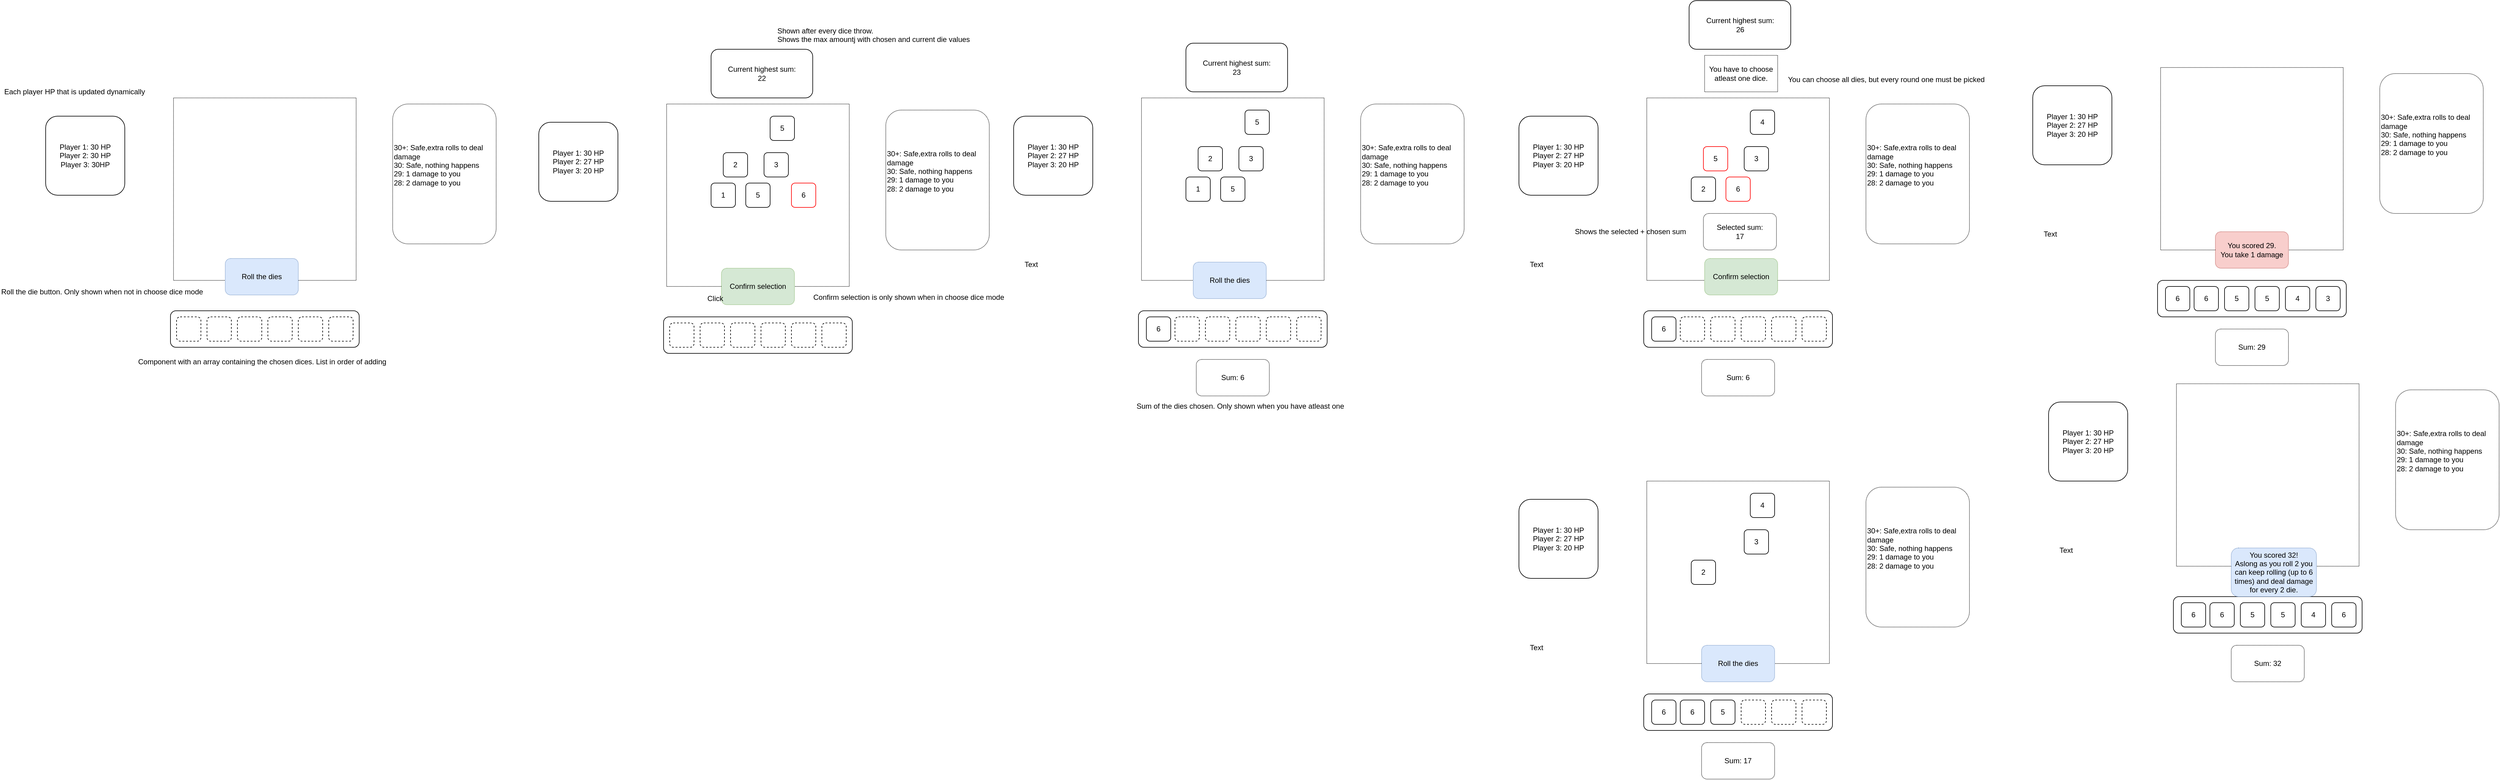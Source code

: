 <mxfile version="11.1.4"><diagram id="8N_hFBvVAW8qFAqZ_CsY" name="Page-1"><mxGraphModel dx="2249" dy="793" grid="1" gridSize="10" guides="1" tooltips="1" connect="1" arrows="1" fold="1" page="1" pageScale="1" pageWidth="827" pageHeight="1169" math="0" shadow="0"><root><mxCell id="0"/><mxCell id="1" parent="0"/><mxCell id="hwJrzT6ZOEvLb_BDxuVK-15" value="" style="whiteSpace=wrap;html=1;aspect=fixed;dashed=1;dashPattern=1 1;" vertex="1" parent="1"><mxGeometry x="280" y="210" width="300" height="300" as="geometry"/></mxCell><mxCell id="hwJrzT6ZOEvLb_BDxuVK-1" value="6" style="rounded=1;whiteSpace=wrap;html=1;strokeColor=#FF0000;" vertex="1" parent="1"><mxGeometry x="485" y="340" width="40" height="40" as="geometry"/></mxCell><mxCell id="hwJrzT6ZOEvLb_BDxuVK-2" value="3" style="rounded=1;whiteSpace=wrap;html=1;strokeColor=#000000;" vertex="1" parent="1"><mxGeometry x="440" y="290" width="40" height="40" as="geometry"/></mxCell><mxCell id="hwJrzT6ZOEvLb_BDxuVK-3" value="2" style="rounded=1;whiteSpace=wrap;html=1;" vertex="1" parent="1"><mxGeometry x="373" y="290" width="40" height="40" as="geometry"/></mxCell><mxCell id="hwJrzT6ZOEvLb_BDxuVK-4" value="5" style="rounded=1;whiteSpace=wrap;html=1;strokeColor=#000000;" vertex="1" parent="1"><mxGeometry x="410" y="340" width="40" height="40" as="geometry"/></mxCell><mxCell id="hwJrzT6ZOEvLb_BDxuVK-5" value="1" style="rounded=1;whiteSpace=wrap;html=1;" vertex="1" parent="1"><mxGeometry x="353" y="340" width="40" height="40" as="geometry"/></mxCell><mxCell id="hwJrzT6ZOEvLb_BDxuVK-6" value="5" style="rounded=1;whiteSpace=wrap;html=1;" vertex="1" parent="1"><mxGeometry x="450" y="230" width="40" height="40" as="geometry"/></mxCell><mxCell id="hwJrzT6ZOEvLb_BDxuVK-7" value="&lt;div&gt;Player 1: 30 HP&lt;/div&gt;&lt;div&gt;Player 2: 27 HP&lt;/div&gt;&lt;div&gt;Player 3: 20 HP&lt;br&gt;&lt;/div&gt;" style="rounded=1;whiteSpace=wrap;html=1;" vertex="1" parent="1"><mxGeometry x="70" y="240" width="130" height="130" as="geometry"/></mxCell><mxCell id="hwJrzT6ZOEvLb_BDxuVK-8" value="Current highest sum:&lt;br&gt;22" style="rounded=1;whiteSpace=wrap;html=1;" vertex="1" parent="1"><mxGeometry x="353" y="120" width="167" height="80" as="geometry"/></mxCell><mxCell id="hwJrzT6ZOEvLb_BDxuVK-16" value="Confirm selection" style="rounded=1;whiteSpace=wrap;html=1;dashed=1;dashPattern=1 1;strokeColor=#82b366;fillColor=#d5e8d4;" vertex="1" parent="1"><mxGeometry x="370" y="480" width="120" height="60" as="geometry"/></mxCell><mxCell id="hwJrzT6ZOEvLb_BDxuVK-18" value="&lt;div&gt;30+: Safe,extra rolls to deal damage&lt;br&gt;&lt;/div&gt;&lt;div&gt;30: Safe, nothing happens&lt;br&gt;&lt;/div&gt;&lt;div&gt;29: 1 damage to you&lt;/div&gt;&lt;div&gt;28: 2 damage to you&lt;/div&gt;&lt;div&gt;&lt;br&gt;&lt;/div&gt;&lt;div align=&quot;left&quot;&gt;&lt;br&gt;&lt;/div&gt;" style="rounded=1;whiteSpace=wrap;html=1;dashed=1;dashPattern=1 1;strokeColor=#000000;align=left;" vertex="1" parent="1"><mxGeometry x="640" y="220" width="170" height="230" as="geometry"/></mxCell><mxCell id="hwJrzT6ZOEvLb_BDxuVK-19" value="Text" style="text;html=1;resizable=0;points=[];autosize=1;align=left;verticalAlign=top;spacingTop=-4;" vertex="1" parent="1"><mxGeometry x="866" y="464" width="40" height="20" as="geometry"/></mxCell><mxCell id="hwJrzT6ZOEvLb_BDxuVK-21" value="Text" style="text;html=1;resizable=0;points=[];autosize=1;align=left;verticalAlign=top;spacingTop=-4;" vertex="1" parent="1"><mxGeometry x="-261" y="344" width="40" height="20" as="geometry"/></mxCell><mxCell id="hwJrzT6ZOEvLb_BDxuVK-22" value="" style="whiteSpace=wrap;html=1;aspect=fixed;dashed=1;dashPattern=1 1;" vertex="1" parent="1"><mxGeometry x="-530" y="200" width="300" height="300" as="geometry"/></mxCell><mxCell id="hwJrzT6ZOEvLb_BDxuVK-23" value="" style="rounded=1;whiteSpace=wrap;html=1;" vertex="1" parent="1"><mxGeometry x="-535" y="550" width="310" height="60" as="geometry"/></mxCell><mxCell id="hwJrzT6ZOEvLb_BDxuVK-30" value="&lt;div&gt;Player 1: 30 HP&lt;/div&gt;&lt;div&gt;Player 2: 30 HP&lt;/div&gt;&lt;div&gt;Player 3: 30HP&lt;br&gt;&lt;/div&gt;" style="rounded=1;whiteSpace=wrap;html=1;" vertex="1" parent="1"><mxGeometry x="-740" y="230" width="130" height="130" as="geometry"/></mxCell><mxCell id="hwJrzT6ZOEvLb_BDxuVK-32" value="" style="rounded=1;whiteSpace=wrap;html=1;dashed=1;" vertex="1" parent="1"><mxGeometry x="-475" y="560" width="40" height="40" as="geometry"/></mxCell><mxCell id="hwJrzT6ZOEvLb_BDxuVK-33" value="" style="rounded=1;whiteSpace=wrap;html=1;dashed=1;" vertex="1" parent="1"><mxGeometry x="-425" y="560" width="40" height="40" as="geometry"/></mxCell><mxCell id="hwJrzT6ZOEvLb_BDxuVK-34" value="" style="rounded=1;whiteSpace=wrap;html=1;dashed=1;" vertex="1" parent="1"><mxGeometry x="-375" y="560" width="40" height="40" as="geometry"/></mxCell><mxCell id="hwJrzT6ZOEvLb_BDxuVK-35" value="" style="rounded=1;whiteSpace=wrap;html=1;dashed=1;" vertex="1" parent="1"><mxGeometry x="-325" y="560" width="40" height="40" as="geometry"/></mxCell><mxCell id="hwJrzT6ZOEvLb_BDxuVK-36" value="" style="rounded=1;whiteSpace=wrap;html=1;dashed=1;" vertex="1" parent="1"><mxGeometry x="-275" y="560" width="40" height="40" as="geometry"/></mxCell><mxCell id="hwJrzT6ZOEvLb_BDxuVK-39" value="&lt;div&gt;30+: Safe,extra rolls to deal damage&lt;br&gt;&lt;/div&gt;&lt;div&gt;30: Safe, nothing happens&lt;br&gt;&lt;/div&gt;&lt;div&gt;29: 1 damage to you&lt;/div&gt;&lt;div&gt;28: 2 damage to you&lt;/div&gt;&lt;div&gt;&lt;br&gt;&lt;/div&gt;&lt;div align=&quot;left&quot;&gt;&lt;br&gt;&lt;/div&gt;" style="rounded=1;whiteSpace=wrap;html=1;dashed=1;dashPattern=1 1;strokeColor=#000000;align=left;" vertex="1" parent="1"><mxGeometry x="-170" y="210" width="170" height="230" as="geometry"/></mxCell><mxCell id="hwJrzT6ZOEvLb_BDxuVK-40" value="" style="rounded=1;whiteSpace=wrap;html=1;dashed=1;" vertex="1" parent="1"><mxGeometry x="-525" y="560" width="40" height="40" as="geometry"/></mxCell><mxCell id="hwJrzT6ZOEvLb_BDxuVK-41" value="Roll the dies" style="rounded=1;whiteSpace=wrap;html=1;dashed=1;dashPattern=1 1;strokeColor=#6c8ebf;fillColor=#dae8fc;" vertex="1" parent="1"><mxGeometry x="-445" y="464" width="120" height="60" as="geometry"/></mxCell><mxCell id="hwJrzT6ZOEvLb_BDxuVK-42" value="" style="whiteSpace=wrap;html=1;aspect=fixed;dashed=1;dashPattern=1 1;" vertex="1" parent="1"><mxGeometry x="1060" y="200" width="300" height="300" as="geometry"/></mxCell><mxCell id="hwJrzT6ZOEvLb_BDxuVK-43" value="" style="rounded=1;whiteSpace=wrap;html=1;" vertex="1" parent="1"><mxGeometry x="1055" y="550" width="310" height="60" as="geometry"/></mxCell><mxCell id="hwJrzT6ZOEvLb_BDxuVK-44" value="6" style="rounded=1;whiteSpace=wrap;html=1;" vertex="1" parent="1"><mxGeometry x="1068" y="560" width="40" height="40" as="geometry"/></mxCell><mxCell id="hwJrzT6ZOEvLb_BDxuVK-45" value="3" style="rounded=1;whiteSpace=wrap;html=1;strokeColor=#000000;" vertex="1" parent="1"><mxGeometry x="1220" y="280" width="40" height="40" as="geometry"/></mxCell><mxCell id="hwJrzT6ZOEvLb_BDxuVK-46" value="2" style="rounded=1;whiteSpace=wrap;html=1;" vertex="1" parent="1"><mxGeometry x="1153" y="280" width="40" height="40" as="geometry"/></mxCell><mxCell id="hwJrzT6ZOEvLb_BDxuVK-47" value="5" style="rounded=1;whiteSpace=wrap;html=1;strokeColor=#000000;" vertex="1" parent="1"><mxGeometry x="1190" y="330" width="40" height="40" as="geometry"/></mxCell><mxCell id="hwJrzT6ZOEvLb_BDxuVK-48" value="1" style="rounded=1;whiteSpace=wrap;html=1;" vertex="1" parent="1"><mxGeometry x="1133" y="330" width="40" height="40" as="geometry"/></mxCell><mxCell id="hwJrzT6ZOEvLb_BDxuVK-49" value="5" style="rounded=1;whiteSpace=wrap;html=1;" vertex="1" parent="1"><mxGeometry x="1230" y="220" width="40" height="40" as="geometry"/></mxCell><mxCell id="hwJrzT6ZOEvLb_BDxuVK-50" value="&lt;div&gt;Player 1: 30 HP&lt;/div&gt;&lt;div&gt;Player 2: 27 HP&lt;/div&gt;&lt;div&gt;Player 3: 20 HP&lt;br&gt;&lt;/div&gt;" style="rounded=1;whiteSpace=wrap;html=1;" vertex="1" parent="1"><mxGeometry x="850" y="230" width="130" height="130" as="geometry"/></mxCell><mxCell id="hwJrzT6ZOEvLb_BDxuVK-51" value="Current highest sum:&lt;br&gt;23" style="rounded=1;whiteSpace=wrap;html=1;" vertex="1" parent="1"><mxGeometry x="1133" y="110" width="167" height="80" as="geometry"/></mxCell><mxCell id="hwJrzT6ZOEvLb_BDxuVK-52" value="" style="rounded=1;whiteSpace=wrap;html=1;dashed=1;" vertex="1" parent="1"><mxGeometry x="1115" y="560" width="40" height="40" as="geometry"/></mxCell><mxCell id="hwJrzT6ZOEvLb_BDxuVK-53" value="" style="rounded=1;whiteSpace=wrap;html=1;dashed=1;" vertex="1" parent="1"><mxGeometry x="1165" y="560" width="40" height="40" as="geometry"/></mxCell><mxCell id="hwJrzT6ZOEvLb_BDxuVK-54" value="" style="rounded=1;whiteSpace=wrap;html=1;dashed=1;" vertex="1" parent="1"><mxGeometry x="1215" y="560" width="40" height="40" as="geometry"/></mxCell><mxCell id="hwJrzT6ZOEvLb_BDxuVK-55" value="" style="rounded=1;whiteSpace=wrap;html=1;dashed=1;" vertex="1" parent="1"><mxGeometry x="1265" y="560" width="40" height="40" as="geometry"/></mxCell><mxCell id="hwJrzT6ZOEvLb_BDxuVK-56" value="" style="rounded=1;whiteSpace=wrap;html=1;dashed=1;" vertex="1" parent="1"><mxGeometry x="1315" y="560" width="40" height="40" as="geometry"/></mxCell><mxCell id="hwJrzT6ZOEvLb_BDxuVK-58" value="Sum: 6" style="rounded=1;whiteSpace=wrap;html=1;dashed=1;dashPattern=1 1;strokeColor=#000000;" vertex="1" parent="1"><mxGeometry x="1150" y="630" width="120" height="60" as="geometry"/></mxCell><mxCell id="hwJrzT6ZOEvLb_BDxuVK-59" value="&lt;div&gt;30+: Safe,extra rolls to deal damage&lt;br&gt;&lt;/div&gt;&lt;div&gt;30: Safe, nothing happens&lt;br&gt;&lt;/div&gt;&lt;div&gt;29: 1 damage to you&lt;/div&gt;&lt;div&gt;28: 2 damage to you&lt;/div&gt;&lt;div&gt;&lt;br&gt;&lt;/div&gt;&lt;div align=&quot;left&quot;&gt;&lt;br&gt;&lt;/div&gt;" style="rounded=1;whiteSpace=wrap;html=1;dashed=1;dashPattern=1 1;strokeColor=#000000;align=left;" vertex="1" parent="1"><mxGeometry x="1420" y="210" width="170" height="230" as="geometry"/></mxCell><mxCell id="hwJrzT6ZOEvLb_BDxuVK-61" value="" style="rounded=1;whiteSpace=wrap;html=1;" vertex="1" parent="1"><mxGeometry x="275" y="560" width="310" height="60" as="geometry"/></mxCell><mxCell id="hwJrzT6ZOEvLb_BDxuVK-62" value="" style="rounded=1;whiteSpace=wrap;html=1;dashed=1;" vertex="1" parent="1"><mxGeometry x="335" y="570" width="40" height="40" as="geometry"/></mxCell><mxCell id="hwJrzT6ZOEvLb_BDxuVK-63" value="" style="rounded=1;whiteSpace=wrap;html=1;dashed=1;" vertex="1" parent="1"><mxGeometry x="385" y="570" width="40" height="40" as="geometry"/></mxCell><mxCell id="hwJrzT6ZOEvLb_BDxuVK-64" value="" style="rounded=1;whiteSpace=wrap;html=1;dashed=1;" vertex="1" parent="1"><mxGeometry x="435" y="570" width="40" height="40" as="geometry"/></mxCell><mxCell id="hwJrzT6ZOEvLb_BDxuVK-65" value="" style="rounded=1;whiteSpace=wrap;html=1;dashed=1;" vertex="1" parent="1"><mxGeometry x="485" y="570" width="40" height="40" as="geometry"/></mxCell><mxCell id="hwJrzT6ZOEvLb_BDxuVK-66" value="" style="rounded=1;whiteSpace=wrap;html=1;dashed=1;" vertex="1" parent="1"><mxGeometry x="535" y="570" width="40" height="40" as="geometry"/></mxCell><mxCell id="hwJrzT6ZOEvLb_BDxuVK-67" value="" style="rounded=1;whiteSpace=wrap;html=1;dashed=1;" vertex="1" parent="1"><mxGeometry x="285" y="570" width="40" height="40" as="geometry"/></mxCell><mxCell id="hwJrzT6ZOEvLb_BDxuVK-68" value="Click" style="text;html=1;resizable=0;points=[];autosize=1;align=left;verticalAlign=top;spacingTop=-4;" vertex="1" parent="1"><mxGeometry x="345" y="520" width="40" height="20" as="geometry"/></mxCell><mxCell id="hwJrzT6ZOEvLb_BDxuVK-69" value="Text" style="text;html=1;resizable=0;points=[];autosize=1;align=left;verticalAlign=top;spacingTop=-4;" vertex="1" parent="1"><mxGeometry x="1696" y="464" width="40" height="20" as="geometry"/></mxCell><mxCell id="hwJrzT6ZOEvLb_BDxuVK-70" value="" style="whiteSpace=wrap;html=1;aspect=fixed;dashed=1;dashPattern=1 1;" vertex="1" parent="1"><mxGeometry x="1890" y="200" width="300" height="300" as="geometry"/></mxCell><mxCell id="hwJrzT6ZOEvLb_BDxuVK-71" value="" style="rounded=1;whiteSpace=wrap;html=1;" vertex="1" parent="1"><mxGeometry x="1885" y="550" width="310" height="60" as="geometry"/></mxCell><mxCell id="hwJrzT6ZOEvLb_BDxuVK-72" value="6" style="rounded=1;whiteSpace=wrap;html=1;" vertex="1" parent="1"><mxGeometry x="1898" y="560" width="40" height="40" as="geometry"/></mxCell><mxCell id="hwJrzT6ZOEvLb_BDxuVK-73" value="3" style="rounded=1;whiteSpace=wrap;html=1;strokeColor=#000000;" vertex="1" parent="1"><mxGeometry x="2050" y="280" width="40" height="40" as="geometry"/></mxCell><mxCell id="hwJrzT6ZOEvLb_BDxuVK-74" value="5" style="rounded=1;whiteSpace=wrap;html=1;strokeColor=#FF0000;" vertex="1" parent="1"><mxGeometry x="1983" y="280" width="40" height="40" as="geometry"/></mxCell><mxCell id="hwJrzT6ZOEvLb_BDxuVK-75" value="6" style="rounded=1;whiteSpace=wrap;html=1;strokeColor=#FF0000;" vertex="1" parent="1"><mxGeometry x="2020" y="330" width="40" height="40" as="geometry"/></mxCell><mxCell id="hwJrzT6ZOEvLb_BDxuVK-76" value="2" style="rounded=1;whiteSpace=wrap;html=1;" vertex="1" parent="1"><mxGeometry x="1963" y="330" width="40" height="40" as="geometry"/></mxCell><mxCell id="hwJrzT6ZOEvLb_BDxuVK-77" value="4" style="rounded=1;whiteSpace=wrap;html=1;" vertex="1" parent="1"><mxGeometry x="2060" y="220" width="40" height="40" as="geometry"/></mxCell><mxCell id="hwJrzT6ZOEvLb_BDxuVK-78" value="&lt;div&gt;Player 1: 30 HP&lt;/div&gt;&lt;div&gt;Player 2: 27 HP&lt;/div&gt;&lt;div&gt;Player 3: 20 HP&lt;br&gt;&lt;/div&gt;" style="rounded=1;whiteSpace=wrap;html=1;" vertex="1" parent="1"><mxGeometry x="1680" y="230" width="130" height="130" as="geometry"/></mxCell><mxCell id="hwJrzT6ZOEvLb_BDxuVK-79" value="Current highest sum:&lt;br&gt;26" style="rounded=1;whiteSpace=wrap;html=1;" vertex="1" parent="1"><mxGeometry x="1959.5" y="40" width="167" height="80" as="geometry"/></mxCell><mxCell id="hwJrzT6ZOEvLb_BDxuVK-80" value="" style="rounded=1;whiteSpace=wrap;html=1;dashed=1;" vertex="1" parent="1"><mxGeometry x="1945" y="560" width="40" height="40" as="geometry"/></mxCell><mxCell id="hwJrzT6ZOEvLb_BDxuVK-81" value="" style="rounded=1;whiteSpace=wrap;html=1;dashed=1;" vertex="1" parent="1"><mxGeometry x="1995" y="560" width="40" height="40" as="geometry"/></mxCell><mxCell id="hwJrzT6ZOEvLb_BDxuVK-82" value="" style="rounded=1;whiteSpace=wrap;html=1;dashed=1;" vertex="1" parent="1"><mxGeometry x="2045" y="560" width="40" height="40" as="geometry"/></mxCell><mxCell id="hwJrzT6ZOEvLb_BDxuVK-83" value="" style="rounded=1;whiteSpace=wrap;html=1;dashed=1;" vertex="1" parent="1"><mxGeometry x="2095" y="560" width="40" height="40" as="geometry"/></mxCell><mxCell id="hwJrzT6ZOEvLb_BDxuVK-84" value="" style="rounded=1;whiteSpace=wrap;html=1;dashed=1;" vertex="1" parent="1"><mxGeometry x="2145" y="560" width="40" height="40" as="geometry"/></mxCell><mxCell id="hwJrzT6ZOEvLb_BDxuVK-86" value="Sum: 6" style="rounded=1;whiteSpace=wrap;html=1;dashed=1;dashPattern=1 1;strokeColor=#000000;" vertex="1" parent="1"><mxGeometry x="1980" y="630" width="120" height="60" as="geometry"/></mxCell><mxCell id="hwJrzT6ZOEvLb_BDxuVK-87" value="&lt;div&gt;30+: Safe,extra rolls to deal damage&lt;br&gt;&lt;/div&gt;&lt;div&gt;30: Safe, nothing happens&lt;br&gt;&lt;/div&gt;&lt;div&gt;29: 1 damage to you&lt;/div&gt;&lt;div&gt;28: 2 damage to you&lt;/div&gt;&lt;div&gt;&lt;br&gt;&lt;/div&gt;&lt;div align=&quot;left&quot;&gt;&lt;br&gt;&lt;/div&gt;" style="rounded=1;whiteSpace=wrap;html=1;dashed=1;dashPattern=1 1;strokeColor=#000000;align=left;" vertex="1" parent="1"><mxGeometry x="2250" y="210" width="170" height="230" as="geometry"/></mxCell><mxCell id="hwJrzT6ZOEvLb_BDxuVK-88" value="Roll the dies" style="rounded=1;whiteSpace=wrap;html=1;dashed=1;dashPattern=1 1;strokeColor=#6c8ebf;fillColor=#dae8fc;" vertex="1" parent="1"><mxGeometry x="1145" y="470" width="120" height="60" as="geometry"/></mxCell><mxCell id="hwJrzT6ZOEvLb_BDxuVK-57" value="Confirm selection" style="rounded=1;whiteSpace=wrap;html=1;dashed=1;dashPattern=1 1;strokeColor=#82b366;fillColor=#d5e8d4;" vertex="1" parent="1"><mxGeometry x="1985" y="464" width="120" height="60" as="geometry"/></mxCell><mxCell id="hwJrzT6ZOEvLb_BDxuVK-89" value="&lt;div&gt;Selected sum:&lt;/div&gt;&lt;div&gt;17&lt;br&gt;&lt;/div&gt;" style="rounded=1;whiteSpace=wrap;html=1;dashed=1;dashPattern=1 1;strokeColor=#000000;fillColor=#FFFFFF;" vertex="1" parent="1"><mxGeometry x="1983" y="390" width="120" height="60" as="geometry"/></mxCell><mxCell id="hwJrzT6ZOEvLb_BDxuVK-90" value="Text" style="text;html=1;resizable=0;points=[];autosize=1;align=left;verticalAlign=top;spacingTop=-4;" vertex="1" parent="1"><mxGeometry x="1696" y="1094" width="40" height="20" as="geometry"/></mxCell><mxCell id="hwJrzT6ZOEvLb_BDxuVK-91" value="" style="whiteSpace=wrap;html=1;aspect=fixed;dashed=1;dashPattern=1 1;" vertex="1" parent="1"><mxGeometry x="1890" y="830" width="300" height="300" as="geometry"/></mxCell><mxCell id="hwJrzT6ZOEvLb_BDxuVK-92" value="" style="rounded=1;whiteSpace=wrap;html=1;" vertex="1" parent="1"><mxGeometry x="1885" y="1180" width="310" height="60" as="geometry"/></mxCell><mxCell id="hwJrzT6ZOEvLb_BDxuVK-93" value="6" style="rounded=1;whiteSpace=wrap;html=1;" vertex="1" parent="1"><mxGeometry x="1898" y="1190" width="40" height="40" as="geometry"/></mxCell><mxCell id="hwJrzT6ZOEvLb_BDxuVK-94" value="3" style="rounded=1;whiteSpace=wrap;html=1;strokeColor=#000000;" vertex="1" parent="1"><mxGeometry x="2050" y="910" width="40" height="40" as="geometry"/></mxCell><mxCell id="hwJrzT6ZOEvLb_BDxuVK-95" value="5" style="rounded=1;whiteSpace=wrap;html=1;strokeColor=#000000;" vertex="1" parent="1"><mxGeometry x="1995" y="1190" width="40" height="40" as="geometry"/></mxCell><mxCell id="hwJrzT6ZOEvLb_BDxuVK-96" value="6" style="rounded=1;whiteSpace=wrap;html=1;strokeColor=#000000;" vertex="1" parent="1"><mxGeometry x="1945" y="1190" width="40" height="40" as="geometry"/></mxCell><mxCell id="hwJrzT6ZOEvLb_BDxuVK-97" value="2" style="rounded=1;whiteSpace=wrap;html=1;" vertex="1" parent="1"><mxGeometry x="1963" y="960" width="40" height="40" as="geometry"/></mxCell><mxCell id="hwJrzT6ZOEvLb_BDxuVK-98" value="4" style="rounded=1;whiteSpace=wrap;html=1;" vertex="1" parent="1"><mxGeometry x="2060" y="850" width="40" height="40" as="geometry"/></mxCell><mxCell id="hwJrzT6ZOEvLb_BDxuVK-99" value="&lt;div&gt;Player 1: 30 HP&lt;/div&gt;&lt;div&gt;Player 2: 27 HP&lt;/div&gt;&lt;div&gt;Player 3: 20 HP&lt;br&gt;&lt;/div&gt;" style="rounded=1;whiteSpace=wrap;html=1;" vertex="1" parent="1"><mxGeometry x="1680" y="860" width="130" height="130" as="geometry"/></mxCell><mxCell id="hwJrzT6ZOEvLb_BDxuVK-103" value="" style="rounded=1;whiteSpace=wrap;html=1;dashed=1;" vertex="1" parent="1"><mxGeometry x="2045" y="1190" width="40" height="40" as="geometry"/></mxCell><mxCell id="hwJrzT6ZOEvLb_BDxuVK-104" value="" style="rounded=1;whiteSpace=wrap;html=1;dashed=1;" vertex="1" parent="1"><mxGeometry x="2095" y="1190" width="40" height="40" as="geometry"/></mxCell><mxCell id="hwJrzT6ZOEvLb_BDxuVK-105" value="" style="rounded=1;whiteSpace=wrap;html=1;dashed=1;" vertex="1" parent="1"><mxGeometry x="2145" y="1190" width="40" height="40" as="geometry"/></mxCell><mxCell id="hwJrzT6ZOEvLb_BDxuVK-106" value="Sum: 17" style="rounded=1;whiteSpace=wrap;html=1;dashed=1;dashPattern=1 1;strokeColor=#000000;" vertex="1" parent="1"><mxGeometry x="1980" y="1260" width="120" height="60" as="geometry"/></mxCell><mxCell id="hwJrzT6ZOEvLb_BDxuVK-107" value="&lt;div&gt;30+: Safe,extra rolls to deal damage&lt;br&gt;&lt;/div&gt;&lt;div&gt;30: Safe, nothing happens&lt;br&gt;&lt;/div&gt;&lt;div&gt;29: 1 damage to you&lt;/div&gt;&lt;div&gt;28: 2 damage to you&lt;/div&gt;&lt;div&gt;&lt;br&gt;&lt;/div&gt;&lt;div align=&quot;left&quot;&gt;&lt;br&gt;&lt;/div&gt;" style="rounded=1;whiteSpace=wrap;html=1;dashed=1;dashPattern=1 1;strokeColor=#000000;align=left;" vertex="1" parent="1"><mxGeometry x="2250" y="840" width="170" height="230" as="geometry"/></mxCell><mxCell id="hwJrzT6ZOEvLb_BDxuVK-110" value="Roll the dies" style="rounded=1;whiteSpace=wrap;html=1;dashed=1;dashPattern=1 1;strokeColor=#6c8ebf;fillColor=#dae8fc;" vertex="1" parent="1"><mxGeometry x="1980" y="1100" width="120" height="60" as="geometry"/></mxCell><mxCell id="hwJrzT6ZOEvLb_BDxuVK-112" value="You have to choose atleast one dice." style="rounded=0;whiteSpace=wrap;html=1;dashed=1;dashPattern=1 1;strokeColor=#000000;fillColor=#FFFFFF;" vertex="1" parent="1"><mxGeometry x="1985" y="130" width="120" height="60" as="geometry"/></mxCell><mxCell id="hwJrzT6ZOEvLb_BDxuVK-113" value="Component with an array containing the chosen dices. List in order of adding" style="text;html=1;resizable=0;points=[];autosize=1;align=left;verticalAlign=top;spacingTop=-4;" vertex="1" parent="1"><mxGeometry x="-590" y="624" width="430" height="20" as="geometry"/></mxCell><mxCell id="hwJrzT6ZOEvLb_BDxuVK-114" value="Roll the die button. Only shown when not in choose dice mode" style="text;html=1;resizable=0;points=[];autosize=1;align=left;verticalAlign=top;spacingTop=-4;" vertex="1" parent="1"><mxGeometry x="-815" y="509" width="360" height="20" as="geometry"/></mxCell><mxCell id="hwJrzT6ZOEvLb_BDxuVK-115" value="Confirm selection is only shown when in choose dice mode" style="text;html=1;resizable=0;points=[];autosize=1;align=left;verticalAlign=top;spacingTop=-4;" vertex="1" parent="1"><mxGeometry x="519" y="518" width="340" height="20" as="geometry"/></mxCell><mxCell id="hwJrzT6ZOEvLb_BDxuVK-116" value="&lt;div&gt;Shown after every dice throw.&lt;/div&gt;&lt;div&gt;Shows the max amountj with chosen and current die values&lt;br&gt;&lt;/div&gt;" style="text;html=1;resizable=0;points=[];autosize=1;align=left;verticalAlign=top;spacingTop=-4;" vertex="1" parent="1"><mxGeometry x="460" y="80" width="340" height="30" as="geometry"/></mxCell><mxCell id="hwJrzT6ZOEvLb_BDxuVK-117" value="Each player HP that is updated dynamically" style="text;html=1;resizable=0;points=[];autosize=1;align=left;verticalAlign=top;spacingTop=-4;" vertex="1" parent="1"><mxGeometry x="-810" y="180" width="250" height="20" as="geometry"/></mxCell><mxCell id="hwJrzT6ZOEvLb_BDxuVK-118" value="Sum of the dies chosen. Only shown when you have atleast one" style="text;html=1;resizable=0;points=[];autosize=1;align=left;verticalAlign=top;spacingTop=-4;" vertex="1" parent="1"><mxGeometry x="1050" y="697" width="360" height="20" as="geometry"/></mxCell><mxCell id="hwJrzT6ZOEvLb_BDxuVK-119" value="You can choose all dies, but every round one must be picked" style="text;html=1;resizable=0;points=[];autosize=1;align=left;verticalAlign=top;spacingTop=-4;" vertex="1" parent="1"><mxGeometry x="2120" y="160" width="350" height="20" as="geometry"/></mxCell><mxCell id="hwJrzT6ZOEvLb_BDxuVK-120" value="Shows the selected + chosen sum" style="text;html=1;resizable=0;points=[];autosize=1;align=left;verticalAlign=top;spacingTop=-4;" vertex="1" parent="1"><mxGeometry x="1770" y="410" width="210" height="20" as="geometry"/></mxCell><mxCell id="hwJrzT6ZOEvLb_BDxuVK-121" value="Text" style="text;html=1;resizable=0;points=[];autosize=1;align=left;verticalAlign=top;spacingTop=-4;" vertex="1" parent="1"><mxGeometry x="2566" y="934" width="40" height="20" as="geometry"/></mxCell><mxCell id="hwJrzT6ZOEvLb_BDxuVK-122" value="" style="whiteSpace=wrap;html=1;aspect=fixed;dashed=1;dashPattern=1 1;" vertex="1" parent="1"><mxGeometry x="2760" y="670" width="300" height="300" as="geometry"/></mxCell><mxCell id="hwJrzT6ZOEvLb_BDxuVK-123" value="" style="rounded=1;whiteSpace=wrap;html=1;" vertex="1" parent="1"><mxGeometry x="2755" y="1020" width="310" height="60" as="geometry"/></mxCell><mxCell id="hwJrzT6ZOEvLb_BDxuVK-124" value="6" style="rounded=1;whiteSpace=wrap;html=1;" vertex="1" parent="1"><mxGeometry x="2768" y="1030" width="40" height="40" as="geometry"/></mxCell><mxCell id="hwJrzT6ZOEvLb_BDxuVK-126" value="5" style="rounded=1;whiteSpace=wrap;html=1;strokeColor=#000000;" vertex="1" parent="1"><mxGeometry x="2865" y="1030" width="40" height="40" as="geometry"/></mxCell><mxCell id="hwJrzT6ZOEvLb_BDxuVK-127" value="6" style="rounded=1;whiteSpace=wrap;html=1;strokeColor=#000000;" vertex="1" parent="1"><mxGeometry x="2815" y="1030" width="40" height="40" as="geometry"/></mxCell><mxCell id="hwJrzT6ZOEvLb_BDxuVK-130" value="&lt;div&gt;Player 1: 30 HP&lt;/div&gt;&lt;div&gt;Player 2: 27 HP&lt;/div&gt;&lt;div&gt;Player 3: 20 HP&lt;br&gt;&lt;/div&gt;" style="rounded=1;whiteSpace=wrap;html=1;" vertex="1" parent="1"><mxGeometry x="2550" y="700" width="130" height="130" as="geometry"/></mxCell><mxCell id="hwJrzT6ZOEvLb_BDxuVK-134" value="Sum: 32" style="rounded=1;whiteSpace=wrap;html=1;dashed=1;dashPattern=1 1;strokeColor=#000000;" vertex="1" parent="1"><mxGeometry x="2850" y="1100" width="120" height="60" as="geometry"/></mxCell><mxCell id="hwJrzT6ZOEvLb_BDxuVK-135" value="&lt;div&gt;30+: Safe,extra rolls to deal damage&lt;br&gt;&lt;/div&gt;&lt;div&gt;30: Safe, nothing happens&lt;br&gt;&lt;/div&gt;&lt;div&gt;29: 1 damage to you&lt;/div&gt;&lt;div&gt;28: 2 damage to you&lt;/div&gt;&lt;div&gt;&lt;br&gt;&lt;/div&gt;&lt;div align=&quot;left&quot;&gt;&lt;br&gt;&lt;/div&gt;" style="rounded=1;whiteSpace=wrap;html=1;dashed=1;dashPattern=1 1;strokeColor=#000000;align=left;" vertex="1" parent="1"><mxGeometry x="3120" y="680" width="170" height="230" as="geometry"/></mxCell><mxCell id="hwJrzT6ZOEvLb_BDxuVK-136" value="&lt;div&gt;You scored 32!&lt;/div&gt;&lt;div&gt;Aslong as you roll 2 you can keep rolling (up to 6 times) and deal damage for every 2 die.&lt;br&gt;&lt;/div&gt;" style="rounded=1;whiteSpace=wrap;html=1;dashed=1;dashPattern=1 1;strokeColor=#6c8ebf;fillColor=#dae8fc;" vertex="1" parent="1"><mxGeometry x="2850" y="940" width="140" height="80" as="geometry"/></mxCell><mxCell id="hwJrzT6ZOEvLb_BDxuVK-137" value="5" style="rounded=1;whiteSpace=wrap;html=1;strokeColor=#000000;" vertex="1" parent="1"><mxGeometry x="2915" y="1030" width="40" height="40" as="geometry"/></mxCell><mxCell id="hwJrzT6ZOEvLb_BDxuVK-138" value="4" style="rounded=1;whiteSpace=wrap;html=1;strokeColor=#000000;" vertex="1" parent="1"><mxGeometry x="2965" y="1030" width="40" height="40" as="geometry"/></mxCell><mxCell id="hwJrzT6ZOEvLb_BDxuVK-139" value="6" style="rounded=1;whiteSpace=wrap;html=1;strokeColor=#000000;" vertex="1" parent="1"><mxGeometry x="3015" y="1030" width="40" height="40" as="geometry"/></mxCell><mxCell id="hwJrzT6ZOEvLb_BDxuVK-140" value="Text" style="text;html=1;resizable=0;points=[];autosize=1;align=left;verticalAlign=top;spacingTop=-4;" vertex="1" parent="1"><mxGeometry x="2540" y="414" width="40" height="20" as="geometry"/></mxCell><mxCell id="hwJrzT6ZOEvLb_BDxuVK-141" value="" style="whiteSpace=wrap;html=1;aspect=fixed;dashed=1;dashPattern=1 1;" vertex="1" parent="1"><mxGeometry x="2734" y="150" width="300" height="300" as="geometry"/></mxCell><mxCell id="hwJrzT6ZOEvLb_BDxuVK-142" value="" style="rounded=1;whiteSpace=wrap;html=1;" vertex="1" parent="1"><mxGeometry x="2729" y="500" width="310" height="60" as="geometry"/></mxCell><mxCell id="hwJrzT6ZOEvLb_BDxuVK-143" value="6" style="rounded=1;whiteSpace=wrap;html=1;" vertex="1" parent="1"><mxGeometry x="2742" y="510" width="40" height="40" as="geometry"/></mxCell><mxCell id="hwJrzT6ZOEvLb_BDxuVK-144" value="5" style="rounded=1;whiteSpace=wrap;html=1;strokeColor=#000000;" vertex="1" parent="1"><mxGeometry x="2839" y="510" width="40" height="40" as="geometry"/></mxCell><mxCell id="hwJrzT6ZOEvLb_BDxuVK-145" value="6" style="rounded=1;whiteSpace=wrap;html=1;strokeColor=#000000;" vertex="1" parent="1"><mxGeometry x="2789" y="510" width="40" height="40" as="geometry"/></mxCell><mxCell id="hwJrzT6ZOEvLb_BDxuVK-146" value="&lt;div&gt;Player 1: 30 HP&lt;/div&gt;&lt;div&gt;Player 2: 27 HP&lt;/div&gt;&lt;div&gt;Player 3: 20 HP&lt;br&gt;&lt;/div&gt;" style="rounded=1;whiteSpace=wrap;html=1;" vertex="1" parent="1"><mxGeometry x="2524" y="180" width="130" height="130" as="geometry"/></mxCell><mxCell id="hwJrzT6ZOEvLb_BDxuVK-147" value="Sum: 29" style="rounded=1;whiteSpace=wrap;html=1;dashed=1;dashPattern=1 1;strokeColor=#000000;" vertex="1" parent="1"><mxGeometry x="2824" y="580" width="120" height="60" as="geometry"/></mxCell><mxCell id="hwJrzT6ZOEvLb_BDxuVK-148" value="&lt;div&gt;30+: Safe,extra rolls to deal damage&lt;br&gt;&lt;/div&gt;&lt;div&gt;30: Safe, nothing happens&lt;br&gt;&lt;/div&gt;&lt;div&gt;29: 1 damage to you&lt;/div&gt;&lt;div&gt;28: 2 damage to you&lt;/div&gt;&lt;div&gt;&lt;br&gt;&lt;/div&gt;&lt;div align=&quot;left&quot;&gt;&lt;br&gt;&lt;/div&gt;" style="rounded=1;whiteSpace=wrap;html=1;dashed=1;dashPattern=1 1;strokeColor=#000000;align=left;" vertex="1" parent="1"><mxGeometry x="3094" y="160" width="170" height="230" as="geometry"/></mxCell><mxCell id="hwJrzT6ZOEvLb_BDxuVK-149" value="&lt;div&gt;You scored 29.&lt;/div&gt;&lt;div&gt;You take 1 damage&lt;br&gt;&lt;/div&gt;" style="rounded=1;whiteSpace=wrap;html=1;dashed=1;dashPattern=1 1;strokeColor=#b85450;fillColor=#f8cecc;" vertex="1" parent="1"><mxGeometry x="2824" y="420" width="120" height="60" as="geometry"/></mxCell><mxCell id="hwJrzT6ZOEvLb_BDxuVK-150" value="5" style="rounded=1;whiteSpace=wrap;html=1;strokeColor=#000000;" vertex="1" parent="1"><mxGeometry x="2889" y="510" width="40" height="40" as="geometry"/></mxCell><mxCell id="hwJrzT6ZOEvLb_BDxuVK-151" value="4" style="rounded=1;whiteSpace=wrap;html=1;strokeColor=#000000;" vertex="1" parent="1"><mxGeometry x="2939" y="510" width="40" height="40" as="geometry"/></mxCell><mxCell id="hwJrzT6ZOEvLb_BDxuVK-152" value="3" style="rounded=1;whiteSpace=wrap;html=1;strokeColor=#000000;" vertex="1" parent="1"><mxGeometry x="2989" y="510" width="40" height="40" as="geometry"/></mxCell></root></mxGraphModel></diagram></mxfile>